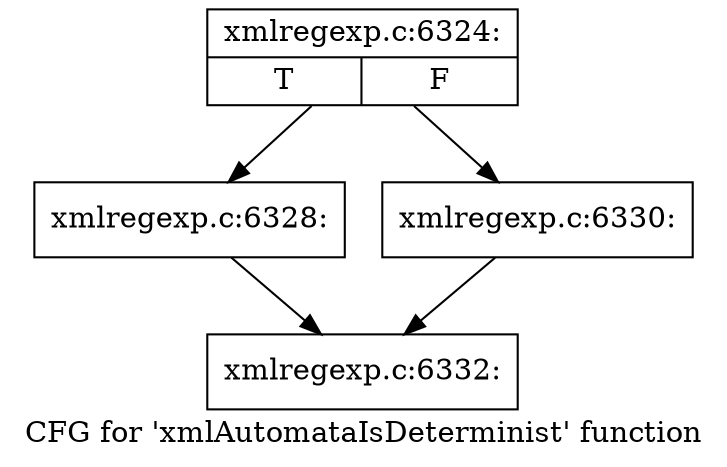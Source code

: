 digraph "CFG for 'xmlAutomataIsDeterminist' function" {
	label="CFG for 'xmlAutomataIsDeterminist' function";

	Node0x563d9d62f220 [shape=record,label="{xmlregexp.c:6324:|{<s0>T|<s1>F}}"];
	Node0x563d9d62f220 -> Node0x563d9d630ca0;
	Node0x563d9d62f220 -> Node0x563d9d630cf0;
	Node0x563d9d630ca0 [shape=record,label="{xmlregexp.c:6328:}"];
	Node0x563d9d630ca0 -> Node0x563d9d630330;
	Node0x563d9d630cf0 [shape=record,label="{xmlregexp.c:6330:}"];
	Node0x563d9d630cf0 -> Node0x563d9d630330;
	Node0x563d9d630330 [shape=record,label="{xmlregexp.c:6332:}"];
}
